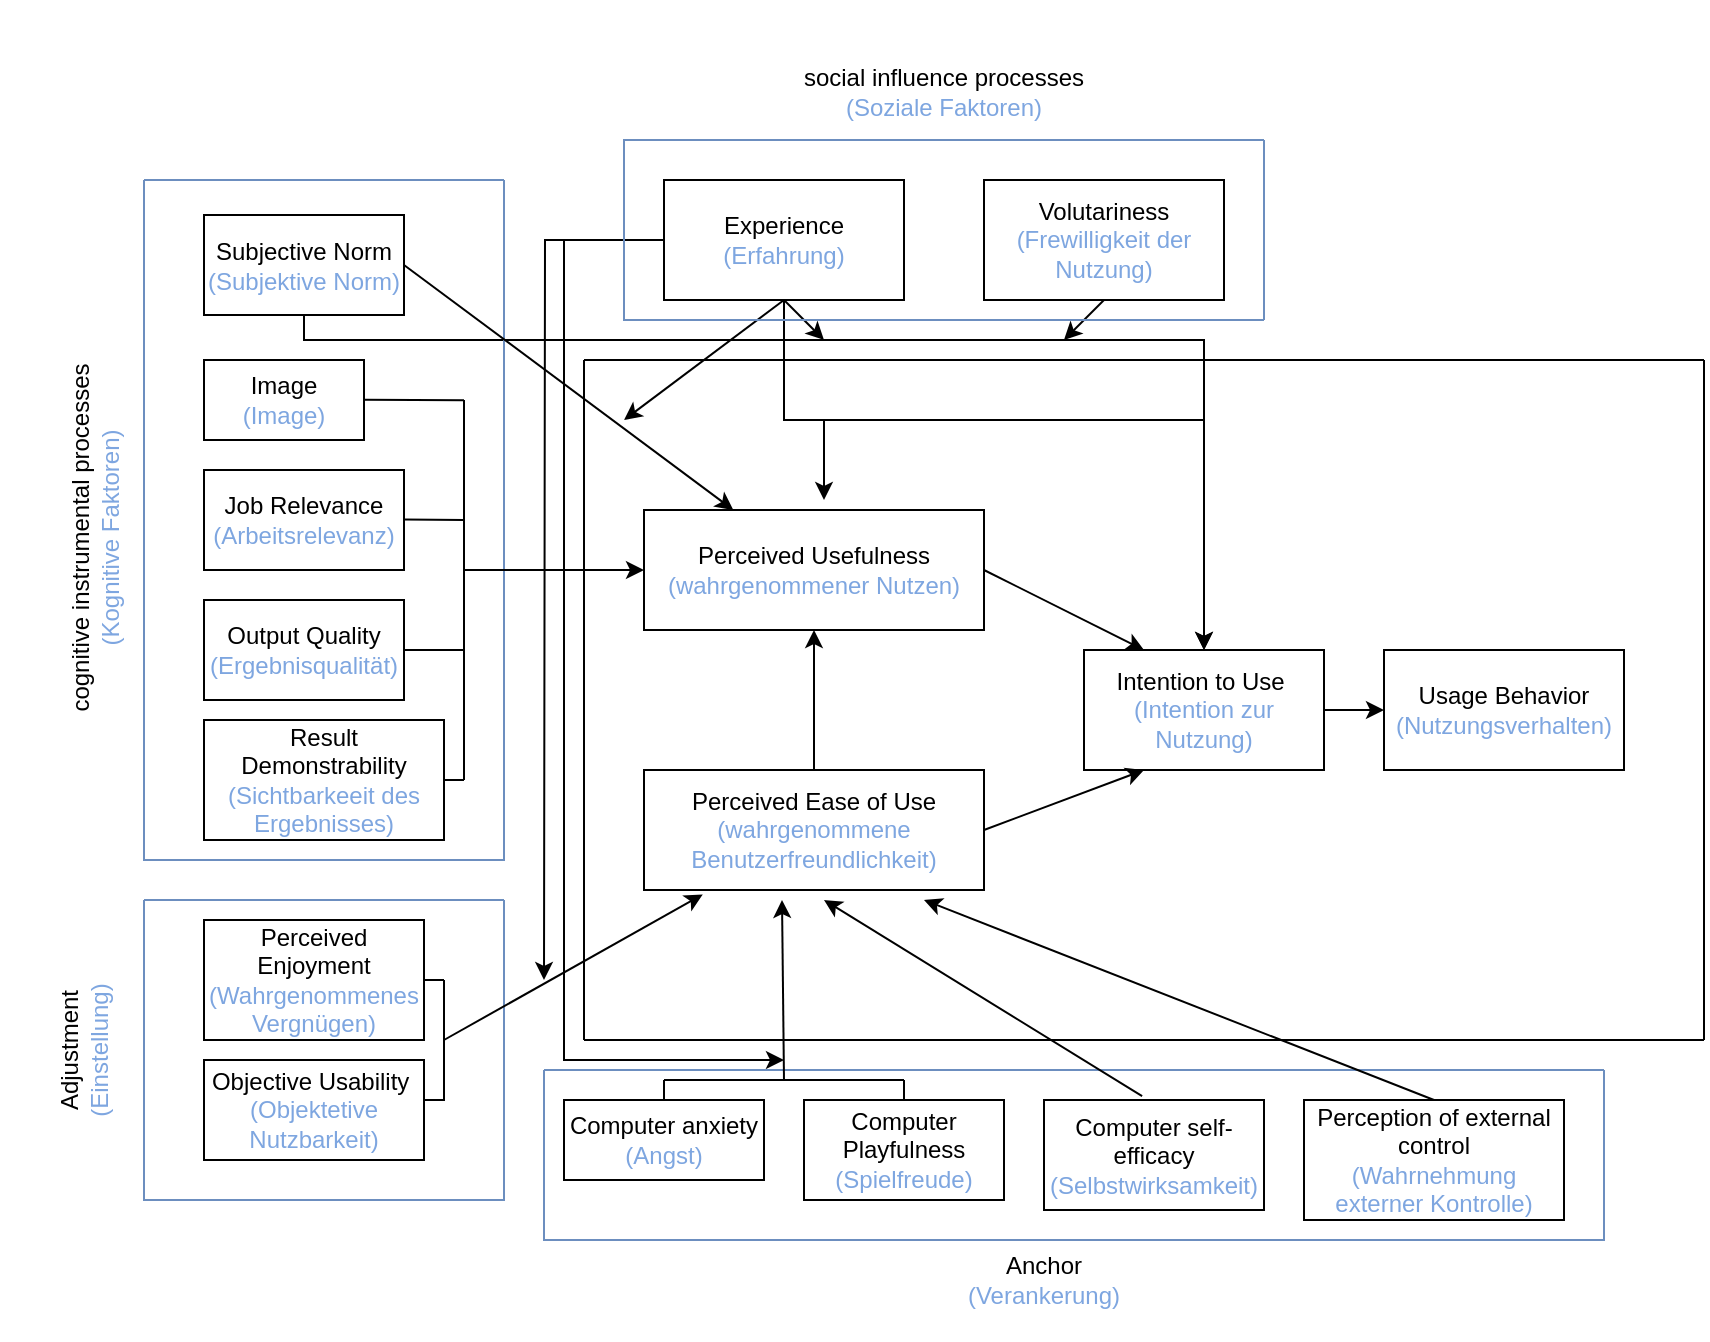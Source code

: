 <mxfile version="26.0.2">
  <diagram name="Seite-1" id="qVPOXcnoh64hScKHRhEc">
    <mxGraphModel dx="982" dy="590" grid="1" gridSize="10" guides="1" tooltips="1" connect="1" arrows="1" fold="1" page="1" pageScale="1" pageWidth="3300" pageHeight="4681" math="0" shadow="0">
      <root>
        <mxCell id="0" />
        <mxCell id="1" parent="0" />
        <mxCell id="XC6WuRsCp2kvyAU1jV0c-2" value="&lt;div&gt;Perceived Usefulness&lt;/div&gt;&lt;div&gt;&lt;font color=&quot;#7ea6e0&quot;&gt;(wahrgenommener Nutzen)&lt;/font&gt;&lt;/div&gt;" style="rounded=0;whiteSpace=wrap;html=1;" parent="1" vertex="1">
          <mxGeometry x="530" y="295" width="170" height="60" as="geometry" />
        </mxCell>
        <mxCell id="XC6WuRsCp2kvyAU1jV0c-23" style="edgeStyle=orthogonalEdgeStyle;rounded=0;orthogonalLoop=1;jettySize=auto;html=1;entryX=0.5;entryY=1;entryDx=0;entryDy=0;" parent="1" source="XC6WuRsCp2kvyAU1jV0c-6" target="XC6WuRsCp2kvyAU1jV0c-2" edge="1">
          <mxGeometry relative="1" as="geometry" />
        </mxCell>
        <mxCell id="XC6WuRsCp2kvyAU1jV0c-6" value="&lt;div&gt;Perceived Ease of Use&lt;/div&gt;&lt;font color=&quot;#7ea6e0&quot;&gt;&lt;/font&gt;&lt;div&gt;&lt;span style=&quot;caret-color: rgb(126, 166, 224); color: rgb(126, 166, 224);&quot;&gt;(wahrgenommene Benutzerfreundlichkeit)&lt;/span&gt;&lt;br&gt;&lt;/div&gt;" style="rounded=0;whiteSpace=wrap;html=1;" parent="1" vertex="1">
          <mxGeometry x="530" y="425" width="170" height="60" as="geometry" />
        </mxCell>
        <mxCell id="XC6WuRsCp2kvyAU1jV0c-16" style="edgeStyle=orthogonalEdgeStyle;rounded=0;orthogonalLoop=1;jettySize=auto;html=1;entryX=0;entryY=0.5;entryDx=0;entryDy=0;" parent="1" source="XC6WuRsCp2kvyAU1jV0c-7" target="XC6WuRsCp2kvyAU1jV0c-9" edge="1">
          <mxGeometry relative="1" as="geometry" />
        </mxCell>
        <mxCell id="XC6WuRsCp2kvyAU1jV0c-7" value="&lt;div&gt;Intention to Use&amp;nbsp;&lt;/div&gt;&lt;div&gt;&lt;span style=&quot;color: rgb(126, 166, 224);&quot;&gt;(Intention zur Nutzung)&lt;/span&gt;&lt;br&gt;&lt;/div&gt;" style="rounded=0;whiteSpace=wrap;html=1;" parent="1" vertex="1">
          <mxGeometry x="750" y="365" width="120" height="60" as="geometry" />
        </mxCell>
        <mxCell id="XC6WuRsCp2kvyAU1jV0c-9" value="&lt;div&gt;Usage Behavior&lt;/div&gt;&lt;div&gt;&lt;span style=&quot;color: rgb(126, 166, 224);&quot;&gt;(Nutzungsverhalten)&lt;/span&gt;&lt;br&gt;&lt;/div&gt;" style="rounded=0;whiteSpace=wrap;html=1;" parent="1" vertex="1">
          <mxGeometry x="900" y="365" width="120" height="60" as="geometry" />
        </mxCell>
        <mxCell id="XC6WuRsCp2kvyAU1jV0c-20" value="" style="endArrow=classic;html=1;rounded=0;exitX=1;exitY=0.5;exitDx=0;exitDy=0;entryX=0.25;entryY=0;entryDx=0;entryDy=0;" parent="1" source="XC6WuRsCp2kvyAU1jV0c-2" target="XC6WuRsCp2kvyAU1jV0c-7" edge="1">
          <mxGeometry width="50" height="50" relative="1" as="geometry">
            <mxPoint x="450" y="375" as="sourcePoint" />
            <mxPoint x="540" y="335" as="targetPoint" />
          </mxGeometry>
        </mxCell>
        <mxCell id="XC6WuRsCp2kvyAU1jV0c-21" value="" style="endArrow=classic;html=1;rounded=0;exitX=1;exitY=0.5;exitDx=0;exitDy=0;entryX=0.25;entryY=1;entryDx=0;entryDy=0;" parent="1" source="XC6WuRsCp2kvyAU1jV0c-6" target="XC6WuRsCp2kvyAU1jV0c-7" edge="1">
          <mxGeometry width="50" height="50" relative="1" as="geometry">
            <mxPoint x="700" y="455" as="sourcePoint" />
            <mxPoint x="810" y="495" as="targetPoint" />
          </mxGeometry>
        </mxCell>
        <mxCell id="wk0jViUZOCFL1q821VQ8-2" value="" style="endArrow=none;html=1;rounded=0;" parent="1" edge="1">
          <mxGeometry width="50" height="50" relative="1" as="geometry">
            <mxPoint x="500" y="560" as="sourcePoint" />
            <mxPoint x="500" y="220" as="targetPoint" />
          </mxGeometry>
        </mxCell>
        <mxCell id="wk0jViUZOCFL1q821VQ8-3" value="" style="endArrow=none;html=1;rounded=0;" parent="1" edge="1">
          <mxGeometry width="50" height="50" relative="1" as="geometry">
            <mxPoint x="1060" y="560" as="sourcePoint" />
            <mxPoint x="1060" y="220" as="targetPoint" />
          </mxGeometry>
        </mxCell>
        <mxCell id="wk0jViUZOCFL1q821VQ8-4" value="" style="endArrow=none;html=1;rounded=0;" parent="1" edge="1">
          <mxGeometry width="50" height="50" relative="1" as="geometry">
            <mxPoint x="500" y="220" as="sourcePoint" />
            <mxPoint x="1060" y="220" as="targetPoint" />
          </mxGeometry>
        </mxCell>
        <mxCell id="wk0jViUZOCFL1q821VQ8-5" value="" style="endArrow=none;html=1;rounded=0;" parent="1" edge="1">
          <mxGeometry width="50" height="50" relative="1" as="geometry">
            <mxPoint x="1060" y="560" as="sourcePoint" />
            <mxPoint x="500" y="560" as="targetPoint" />
          </mxGeometry>
        </mxCell>
        <mxCell id="wk0jViUZOCFL1q821VQ8-33" style="edgeStyle=orthogonalEdgeStyle;rounded=0;orthogonalLoop=1;jettySize=auto;html=1;" parent="1" source="wk0jViUZOCFL1q821VQ8-6" target="XC6WuRsCp2kvyAU1jV0c-7" edge="1">
          <mxGeometry relative="1" as="geometry">
            <Array as="points">
              <mxPoint x="360" y="210" />
              <mxPoint x="810" y="210" />
            </Array>
          </mxGeometry>
        </mxCell>
        <mxCell id="wk0jViUZOCFL1q821VQ8-93" style="edgeStyle=orthogonalEdgeStyle;rounded=0;orthogonalLoop=1;jettySize=auto;html=1;" parent="1" source="wk0jViUZOCFL1q821VQ8-18" edge="1">
          <mxGeometry relative="1" as="geometry">
            <mxPoint x="480" y="530" as="targetPoint" />
          </mxGeometry>
        </mxCell>
        <mxCell id="wk0jViUZOCFL1q821VQ8-105" style="edgeStyle=orthogonalEdgeStyle;rounded=0;orthogonalLoop=1;jettySize=auto;html=1;" parent="1" source="wk0jViUZOCFL1q821VQ8-18" edge="1">
          <mxGeometry relative="1" as="geometry">
            <mxPoint x="600" y="570" as="targetPoint" />
            <Array as="points">
              <mxPoint x="490" y="160" />
              <mxPoint x="490" y="570" />
            </Array>
          </mxGeometry>
        </mxCell>
        <mxCell id="wk0jViUZOCFL1q821VQ8-106" style="edgeStyle=orthogonalEdgeStyle;rounded=0;orthogonalLoop=1;jettySize=auto;html=1;" parent="1" source="wk0jViUZOCFL1q821VQ8-18" target="XC6WuRsCp2kvyAU1jV0c-7" edge="1">
          <mxGeometry relative="1" as="geometry">
            <Array as="points">
              <mxPoint x="600" y="250" />
              <mxPoint x="810" y="250" />
            </Array>
          </mxGeometry>
        </mxCell>
        <mxCell id="wk0jViUZOCFL1q821VQ8-107" style="edgeStyle=orthogonalEdgeStyle;rounded=0;orthogonalLoop=1;jettySize=auto;html=1;" parent="1" source="wk0jViUZOCFL1q821VQ8-18" edge="1">
          <mxGeometry relative="1" as="geometry">
            <mxPoint x="620" y="290" as="targetPoint" />
            <Array as="points">
              <mxPoint x="600" y="250" />
              <mxPoint x="620" y="250" />
            </Array>
          </mxGeometry>
        </mxCell>
        <mxCell id="wk0jViUZOCFL1q821VQ8-18" value="&lt;div&gt;Experience&lt;/div&gt;&lt;div&gt;&lt;span style=&quot;color: rgb(126, 166, 224);&quot;&gt;(Erfahrung)&lt;/span&gt;&lt;br&gt;&lt;/div&gt;" style="rounded=0;whiteSpace=wrap;html=1;" parent="1" vertex="1">
          <mxGeometry x="540" y="130" width="120" height="60" as="geometry" />
        </mxCell>
        <mxCell id="wk0jViUZOCFL1q821VQ8-19" value="&lt;div&gt;Volutariness&lt;br&gt;&lt;/div&gt;&lt;div&gt;&lt;span style=&quot;color: rgb(126, 166, 224);&quot;&gt;(Frewilligkeit der Nutzung)&lt;/span&gt;&lt;br&gt;&lt;/div&gt;" style="rounded=0;whiteSpace=wrap;html=1;" parent="1" vertex="1">
          <mxGeometry x="700" y="130" width="120" height="60" as="geometry" />
        </mxCell>
        <mxCell id="wk0jViUZOCFL1q821VQ8-21" value="" style="endArrow=classic;html=1;rounded=0;exitX=0.5;exitY=1;exitDx=0;exitDy=0;" parent="1" source="wk0jViUZOCFL1q821VQ8-18" edge="1">
          <mxGeometry width="50" height="50" relative="1" as="geometry">
            <mxPoint x="440" y="230" as="sourcePoint" />
            <mxPoint x="520" y="250" as="targetPoint" />
          </mxGeometry>
        </mxCell>
        <mxCell id="wk0jViUZOCFL1q821VQ8-22" value="" style="endArrow=classic;html=1;rounded=0;" parent="1" edge="1">
          <mxGeometry width="50" height="50" relative="1" as="geometry">
            <mxPoint x="600" y="190" as="sourcePoint" />
            <mxPoint x="620" y="210" as="targetPoint" />
          </mxGeometry>
        </mxCell>
        <mxCell id="wk0jViUZOCFL1q821VQ8-23" value="" style="endArrow=classic;html=1;rounded=0;exitX=0.5;exitY=1;exitDx=0;exitDy=0;" parent="1" source="wk0jViUZOCFL1q821VQ8-19" edge="1">
          <mxGeometry width="50" height="50" relative="1" as="geometry">
            <mxPoint x="610" y="200" as="sourcePoint" />
            <mxPoint x="740" y="210" as="targetPoint" />
          </mxGeometry>
        </mxCell>
        <mxCell id="wk0jViUZOCFL1q821VQ8-24" value="" style="swimlane;startSize=0;fillColor=#dae8fc;strokeColor=#6C8EBF;" parent="1" vertex="1">
          <mxGeometry x="280" y="130" width="180" height="340" as="geometry" />
        </mxCell>
        <mxCell id="wk0jViUZOCFL1q821VQ8-7" value="&lt;div&gt;Image&lt;/div&gt;&lt;div&gt;&lt;span style=&quot;color: rgb(126, 166, 224);&quot;&gt;(Image)&lt;/span&gt;&lt;br&gt;&lt;/div&gt;" style="rounded=0;whiteSpace=wrap;html=1;" parent="wk0jViUZOCFL1q821VQ8-24" vertex="1">
          <mxGeometry x="30" y="90" width="80" height="40" as="geometry" />
        </mxCell>
        <mxCell id="wk0jViUZOCFL1q821VQ8-8" value="&lt;div&gt;Job Relevance&lt;/div&gt;&lt;div&gt;&lt;span style=&quot;color: rgb(126, 166, 224);&quot;&gt;(Arbeitsrelevanz)&lt;/span&gt;&lt;br&gt;&lt;/div&gt;" style="rounded=0;whiteSpace=wrap;html=1;" parent="wk0jViUZOCFL1q821VQ8-24" vertex="1">
          <mxGeometry x="30" y="145" width="100" height="50" as="geometry" />
        </mxCell>
        <mxCell id="wk0jViUZOCFL1q821VQ8-9" value="&lt;div&gt;Output Quality&lt;/div&gt;&lt;div&gt;&lt;span style=&quot;color: rgb(126, 166, 224);&quot;&gt;(Ergebnisqualität)&lt;/span&gt;&lt;br&gt;&lt;/div&gt;" style="rounded=0;whiteSpace=wrap;html=1;" parent="wk0jViUZOCFL1q821VQ8-24" vertex="1">
          <mxGeometry x="30" y="210" width="100" height="50" as="geometry" />
        </mxCell>
        <mxCell id="wk0jViUZOCFL1q821VQ8-10" value="&lt;div&gt;Result Demonstrability&lt;/div&gt;&lt;div&gt;&lt;span style=&quot;color: rgb(126, 166, 224);&quot;&gt;(Sichtbarkeeit des Ergebnisses)&lt;/span&gt;&lt;br&gt;&lt;/div&gt;" style="rounded=0;whiteSpace=wrap;html=1;" parent="wk0jViUZOCFL1q821VQ8-24" vertex="1">
          <mxGeometry x="30" y="270" width="120" height="60" as="geometry" />
        </mxCell>
        <mxCell id="wk0jViUZOCFL1q821VQ8-6" value="&lt;div&gt;&lt;font&gt;Subjective Norm&lt;/font&gt;&lt;/div&gt;&lt;div&gt;&lt;font color=&quot;#7ea6e0&quot;&gt;(Subjektive Norm)&lt;/font&gt;&lt;/div&gt;" style="rounded=0;whiteSpace=wrap;html=1;" parent="wk0jViUZOCFL1q821VQ8-24" vertex="1">
          <mxGeometry x="30" y="17.5" width="100" height="50" as="geometry" />
        </mxCell>
        <mxCell id="wk0jViUZOCFL1q821VQ8-81" value="" style="endArrow=none;html=1;rounded=0;exitX=1;exitY=0.5;exitDx=0;exitDy=0;" parent="wk0jViUZOCFL1q821VQ8-24" source="wk0jViUZOCFL1q821VQ8-10" edge="1">
          <mxGeometry width="50" height="50" relative="1" as="geometry">
            <mxPoint x="140" y="330" as="sourcePoint" />
            <mxPoint x="160" y="300" as="targetPoint" />
          </mxGeometry>
        </mxCell>
        <mxCell id="wk0jViUZOCFL1q821VQ8-82" value="" style="endArrow=none;html=1;rounded=0;exitX=1;exitY=0.5;exitDx=0;exitDy=0;" parent="wk0jViUZOCFL1q821VQ8-24" source="wk0jViUZOCFL1q821VQ8-9" edge="1">
          <mxGeometry width="50" height="50" relative="1" as="geometry">
            <mxPoint x="120" y="290" as="sourcePoint" />
            <mxPoint x="160" y="235" as="targetPoint" />
          </mxGeometry>
        </mxCell>
        <mxCell id="wk0jViUZOCFL1q821VQ8-85" value="" style="endArrow=none;html=1;rounded=0;exitX=1;exitY=0.5;exitDx=0;exitDy=0;" parent="wk0jViUZOCFL1q821VQ8-24" edge="1">
          <mxGeometry width="50" height="50" relative="1" as="geometry">
            <mxPoint x="110" y="109.86" as="sourcePoint" />
            <mxPoint x="110" y="109.86" as="targetPoint" />
            <Array as="points">
              <mxPoint x="160" y="110.1" />
            </Array>
          </mxGeometry>
        </mxCell>
        <mxCell id="wk0jViUZOCFL1q821VQ8-86" value="" style="endArrow=none;html=1;rounded=0;exitX=1;exitY=0.5;exitDx=0;exitDy=0;" parent="wk0jViUZOCFL1q821VQ8-24" edge="1">
          <mxGeometry width="50" height="50" relative="1" as="geometry">
            <mxPoint x="130" y="169.76" as="sourcePoint" />
            <mxPoint x="130" y="169.76" as="targetPoint" />
            <Array as="points">
              <mxPoint x="160" y="170" />
            </Array>
          </mxGeometry>
        </mxCell>
        <mxCell id="wk0jViUZOCFL1q821VQ8-87" value="" style="endArrow=none;html=1;rounded=0;" parent="wk0jViUZOCFL1q821VQ8-24" edge="1">
          <mxGeometry width="50" height="50" relative="1" as="geometry">
            <mxPoint x="160" y="300" as="sourcePoint" />
            <mxPoint x="160" y="110" as="targetPoint" />
          </mxGeometry>
        </mxCell>
        <mxCell id="wk0jViUZOCFL1q821VQ8-88" value="" style="endArrow=classic;html=1;rounded=0;entryX=0;entryY=0.5;entryDx=0;entryDy=0;" parent="wk0jViUZOCFL1q821VQ8-24" target="XC6WuRsCp2kvyAU1jV0c-2" edge="1">
          <mxGeometry width="50" height="50" relative="1" as="geometry">
            <mxPoint x="160" y="195" as="sourcePoint" />
            <mxPoint x="200" y="150" as="targetPoint" />
          </mxGeometry>
        </mxCell>
        <mxCell id="wk0jViUZOCFL1q821VQ8-26" value="" style="swimlane;startSize=0;fillColor=#dae8fc;strokeColor=#6C8EBF;rotation=90;" parent="1" vertex="1">
          <mxGeometry x="635" y="-5" width="90" height="320" as="geometry" />
        </mxCell>
        <mxCell id="wk0jViUZOCFL1q821VQ8-30" value="&lt;div&gt;cognitive instrumental processes&lt;br&gt;&lt;/div&gt;&lt;div&gt;&lt;span style=&quot;color: rgb(126, 166, 224);&quot;&gt;(Kognitive Faktoren)&lt;/span&gt;&lt;/div&gt;" style="text;html=1;align=center;verticalAlign=middle;whiteSpace=wrap;rounded=0;rotation=-90;" parent="1" vertex="1">
          <mxGeometry x="150" y="262.5" width="210" height="92.5" as="geometry" />
        </mxCell>
        <mxCell id="wk0jViUZOCFL1q821VQ8-31" value="&lt;div&gt;social influence processes&lt;/div&gt;&lt;div&gt;&lt;span style=&quot;color: rgb(126, 166, 224);&quot;&gt;(Soziale Faktoren)&lt;/span&gt;&lt;br&gt;&lt;/div&gt;" style="text;html=1;align=center;verticalAlign=middle;whiteSpace=wrap;rounded=0;rotation=0;" parent="1" vertex="1">
          <mxGeometry x="575" y="40" width="210" height="92.5" as="geometry" />
        </mxCell>
        <mxCell id="wk0jViUZOCFL1q821VQ8-45" value="&lt;div&gt;Perception of external control&lt;/div&gt;&lt;div&gt;&lt;span style=&quot;color: rgb(126, 166, 224);&quot;&gt;(Wahrnehmung externer Kontrolle)&lt;/span&gt;&lt;br&gt;&lt;/div&gt;" style="rounded=0;whiteSpace=wrap;html=1;" parent="1" vertex="1">
          <mxGeometry x="860" y="590" width="130" height="60" as="geometry" />
        </mxCell>
        <mxCell id="wk0jViUZOCFL1q821VQ8-46" value="&lt;div&gt;Computer Playfulness&lt;/div&gt;&lt;div&gt;&lt;span style=&quot;color: rgb(126, 166, 224);&quot;&gt;(Spielfreude)&lt;/span&gt;&lt;br&gt;&lt;/div&gt;" style="rounded=0;whiteSpace=wrap;html=1;" parent="1" vertex="1">
          <mxGeometry x="610" y="590" width="100" height="50" as="geometry" />
        </mxCell>
        <mxCell id="wk0jViUZOCFL1q821VQ8-47" value="&lt;div&gt;Computer anxiety&lt;/div&gt;&lt;div&gt;&lt;span style=&quot;color: rgb(126, 166, 224);&quot;&gt;(Angst)&lt;/span&gt;&lt;br&gt;&lt;/div&gt;" style="rounded=0;whiteSpace=wrap;html=1;" parent="1" vertex="1">
          <mxGeometry x="490" y="590" width="100" height="40" as="geometry" />
        </mxCell>
        <mxCell id="wk0jViUZOCFL1q821VQ8-56" value="" style="swimlane;startSize=0;fillColor=#dae8fc;strokeColor=#6C8EBF;" parent="1" vertex="1">
          <mxGeometry x="280" y="490" width="180" height="150" as="geometry" />
        </mxCell>
        <mxCell id="wk0jViUZOCFL1q821VQ8-49" value="&lt;div&gt;Perceived Enjoyment&lt;/div&gt;&lt;div&gt;&lt;span style=&quot;color: rgb(126, 166, 224);&quot;&gt;(Wahrgenommenes Vergnügen)&lt;/span&gt;&lt;br&gt;&lt;/div&gt;" style="rounded=0;whiteSpace=wrap;html=1;" parent="wk0jViUZOCFL1q821VQ8-56" vertex="1">
          <mxGeometry x="30" y="10" width="110" height="60" as="geometry" />
        </mxCell>
        <mxCell id="wk0jViUZOCFL1q821VQ8-50" value="&lt;div&gt;Objective Usability&amp;nbsp;&lt;/div&gt;&lt;div&gt;&lt;span style=&quot;color: rgb(126, 166, 224);&quot;&gt;(Objektetive Nutzbarkeit)&lt;/span&gt;&lt;br&gt;&lt;/div&gt;" style="rounded=0;whiteSpace=wrap;html=1;" parent="wk0jViUZOCFL1q821VQ8-56" vertex="1">
          <mxGeometry x="30" y="80" width="110" height="50" as="geometry" />
        </mxCell>
        <mxCell id="wk0jViUZOCFL1q821VQ8-78" value="" style="endArrow=none;html=1;rounded=0;" parent="wk0jViUZOCFL1q821VQ8-56" edge="1">
          <mxGeometry width="50" height="50" relative="1" as="geometry">
            <mxPoint x="150" y="94.88" as="sourcePoint" />
            <mxPoint x="140" y="100" as="targetPoint" />
            <Array as="points">
              <mxPoint x="150" y="100" />
            </Array>
          </mxGeometry>
        </mxCell>
        <mxCell id="wk0jViUZOCFL1q821VQ8-61" value="" style="swimlane;startSize=0;fillColor=#dae8fc;strokeColor=#6C8EBF;" parent="1" vertex="1">
          <mxGeometry x="480" y="575" width="530" height="85" as="geometry">
            <mxRectangle x="480" y="575" width="50" height="40" as="alternateBounds" />
          </mxGeometry>
        </mxCell>
        <mxCell id="wk0jViUZOCFL1q821VQ8-44" value="&lt;div&gt;Computer self-efficacy&lt;/div&gt;&lt;div&gt;&lt;span style=&quot;color: rgb(126, 166, 224);&quot;&gt;(Selbstwirksamkeit)&lt;/span&gt;&lt;br&gt;&lt;/div&gt;" style="rounded=0;whiteSpace=wrap;html=1;" parent="wk0jViUZOCFL1q821VQ8-61" vertex="1">
          <mxGeometry x="250" y="15" width="110" height="55" as="geometry" />
        </mxCell>
        <mxCell id="wk0jViUZOCFL1q821VQ8-76" value="" style="endArrow=none;html=1;rounded=0;" parent="1" edge="1">
          <mxGeometry width="50" height="50" relative="1" as="geometry">
            <mxPoint x="430" y="590" as="sourcePoint" />
            <mxPoint x="430" y="530" as="targetPoint" />
          </mxGeometry>
        </mxCell>
        <mxCell id="wk0jViUZOCFL1q821VQ8-77" value="" style="endArrow=none;html=1;rounded=0;entryX=1;entryY=0.5;entryDx=0;entryDy=0;" parent="1" target="wk0jViUZOCFL1q821VQ8-49" edge="1">
          <mxGeometry width="50" height="50" relative="1" as="geometry">
            <mxPoint x="430" y="530" as="sourcePoint" />
            <mxPoint x="570" y="610" as="targetPoint" />
          </mxGeometry>
        </mxCell>
        <mxCell id="wk0jViUZOCFL1q821VQ8-79" value="" style="endArrow=classic;html=1;rounded=0;entryX=0.173;entryY=1.037;entryDx=0;entryDy=0;entryPerimeter=0;" parent="1" target="XC6WuRsCp2kvyAU1jV0c-6" edge="1">
          <mxGeometry width="50" height="50" relative="1" as="geometry">
            <mxPoint x="430" y="560" as="sourcePoint" />
            <mxPoint x="610" y="490" as="targetPoint" />
          </mxGeometry>
        </mxCell>
        <mxCell id="wk0jViUZOCFL1q821VQ8-89" value="" style="endArrow=classic;html=1;rounded=0;exitX=1;exitY=0.5;exitDx=0;exitDy=0;" parent="1" source="wk0jViUZOCFL1q821VQ8-6" target="XC6WuRsCp2kvyAU1jV0c-2" edge="1">
          <mxGeometry width="50" height="50" relative="1" as="geometry">
            <mxPoint x="430" y="210" as="sourcePoint" />
            <mxPoint x="480" y="160" as="targetPoint" />
          </mxGeometry>
        </mxCell>
        <mxCell id="wk0jViUZOCFL1q821VQ8-95" value="" style="endArrow=classic;html=1;rounded=0;exitX=0.446;exitY=-0.035;exitDx=0;exitDy=0;exitPerimeter=0;" parent="1" source="wk0jViUZOCFL1q821VQ8-44" edge="1">
          <mxGeometry width="50" height="50" relative="1" as="geometry">
            <mxPoint x="660" y="600" as="sourcePoint" />
            <mxPoint x="620" y="490" as="targetPoint" />
          </mxGeometry>
        </mxCell>
        <mxCell id="wk0jViUZOCFL1q821VQ8-96" value="" style="endArrow=classic;html=1;rounded=0;exitX=0.5;exitY=0;exitDx=0;exitDy=0;" parent="1" source="wk0jViUZOCFL1q821VQ8-45" edge="1">
          <mxGeometry width="50" height="50" relative="1" as="geometry">
            <mxPoint x="785" y="599" as="sourcePoint" />
            <mxPoint x="670" y="490" as="targetPoint" />
          </mxGeometry>
        </mxCell>
        <mxCell id="wk0jViUZOCFL1q821VQ8-98" value="" style="endArrow=none;html=1;rounded=0;exitX=0.5;exitY=0;exitDx=0;exitDy=0;" parent="1" source="wk0jViUZOCFL1q821VQ8-47" edge="1">
          <mxGeometry width="50" height="50" relative="1" as="geometry">
            <mxPoint x="490" y="620" as="sourcePoint" />
            <mxPoint x="540" y="580" as="targetPoint" />
          </mxGeometry>
        </mxCell>
        <mxCell id="wk0jViUZOCFL1q821VQ8-100" value="" style="endArrow=none;html=1;rounded=0;" parent="1" edge="1">
          <mxGeometry width="50" height="50" relative="1" as="geometry">
            <mxPoint x="540" y="580" as="sourcePoint" />
            <mxPoint x="660" y="580" as="targetPoint" />
          </mxGeometry>
        </mxCell>
        <mxCell id="wk0jViUZOCFL1q821VQ8-101" value="" style="endArrow=none;html=1;rounded=0;exitX=0.5;exitY=0;exitDx=0;exitDy=0;" parent="1" source="wk0jViUZOCFL1q821VQ8-46" edge="1">
          <mxGeometry width="50" height="50" relative="1" as="geometry">
            <mxPoint x="680" y="600" as="sourcePoint" />
            <mxPoint x="660" y="580" as="targetPoint" />
          </mxGeometry>
        </mxCell>
        <mxCell id="wk0jViUZOCFL1q821VQ8-104" value="" style="endArrow=classic;html=1;rounded=0;" parent="1" edge="1">
          <mxGeometry width="50" height="50" relative="1" as="geometry">
            <mxPoint x="600" y="580" as="sourcePoint" />
            <mxPoint x="599" y="490" as="targetPoint" />
          </mxGeometry>
        </mxCell>
        <mxCell id="wk0jViUZOCFL1q821VQ8-108" value="&lt;div&gt;Adjustment&lt;/div&gt;&lt;div&gt;&lt;span style=&quot;color: rgb(126, 166, 224);&quot;&gt;(Einstellung)&lt;/span&gt;&lt;/div&gt;" style="text;html=1;align=center;verticalAlign=middle;whiteSpace=wrap;rounded=0;rotation=-90;" parent="1" vertex="1">
          <mxGeometry x="180" y="535" width="140" height="60" as="geometry" />
        </mxCell>
        <mxCell id="wk0jViUZOCFL1q821VQ8-110" value="&lt;div&gt;Anchor&lt;/div&gt;&lt;div&gt;&lt;span style=&quot;color: rgb(126, 166, 224);&quot;&gt;(Verankerung)&lt;/span&gt;&lt;/div&gt;" style="text;html=1;align=center;verticalAlign=middle;whiteSpace=wrap;rounded=0;rotation=0;" parent="1" vertex="1">
          <mxGeometry x="660" y="650" width="140" height="60" as="geometry" />
        </mxCell>
      </root>
    </mxGraphModel>
  </diagram>
</mxfile>
